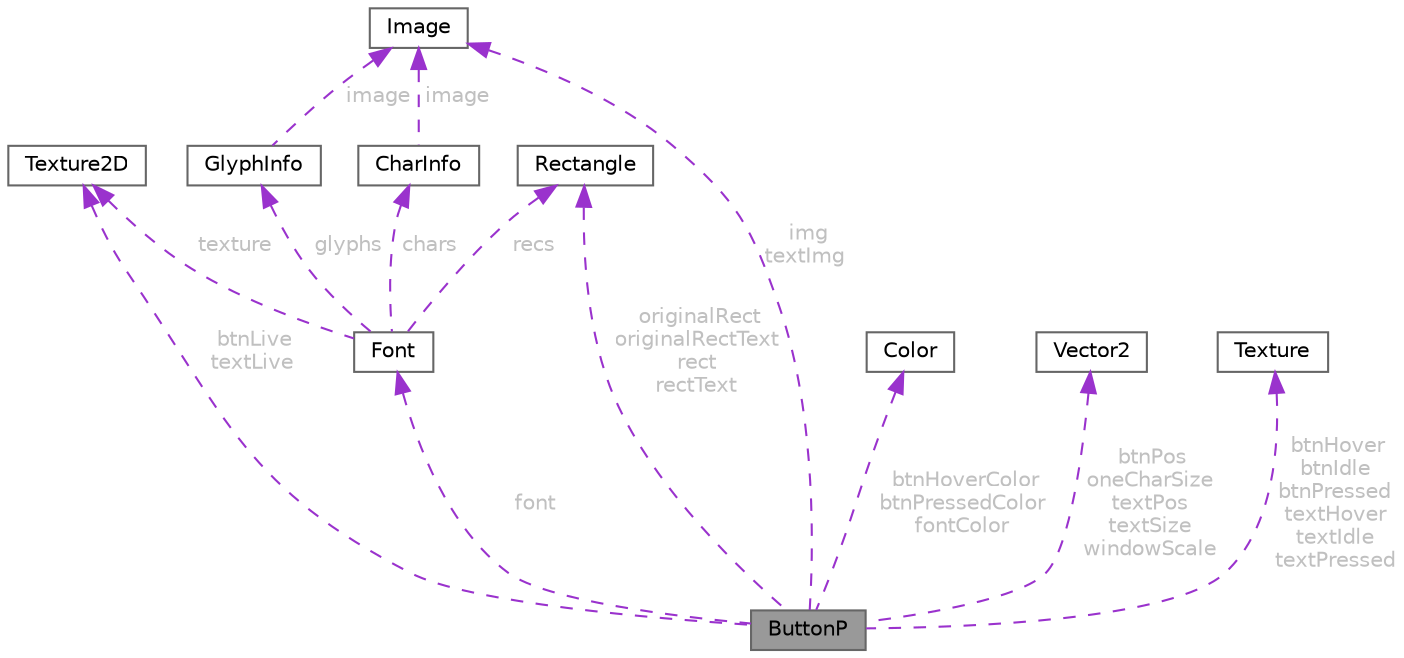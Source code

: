 digraph "ButtonP"
{
 // LATEX_PDF_SIZE
  bgcolor="transparent";
  edge [fontname=Helvetica,fontsize=10,labelfontname=Helvetica,labelfontsize=10];
  node [fontname=Helvetica,fontsize=10,shape=box,height=0.2,width=0.4];
  Node1 [id="Node000001",label="ButtonP",height=0.2,width=0.4,color="gray40", fillcolor="grey60", style="filled", fontcolor="black",tooltip=" "];
  Node2 -> Node1 [id="edge27_Node000001_Node000002",dir="back",color="darkorchid3",style="dashed",tooltip=" ",label=" font",fontcolor="grey" ];
  Node2 [id="Node000002",label="Font",height=0.2,width=0.4,color="gray40", fillcolor="white", style="filled",URL="$struct_font.html",tooltip=" "];
  Node3 -> Node2 [id="edge28_Node000002_Node000003",dir="back",color="darkorchid3",style="dashed",tooltip=" ",label=" texture",fontcolor="grey" ];
  Node3 [id="Node000003",label="Texture2D",height=0.2,width=0.4,color="gray40", fillcolor="white", style="filled",URL="$struct_texture2_d.html",tooltip=" "];
  Node4 -> Node2 [id="edge29_Node000002_Node000004",dir="back",color="darkorchid3",style="dashed",tooltip=" ",label=" recs",fontcolor="grey" ];
  Node4 [id="Node000004",label="Rectangle",height=0.2,width=0.4,color="gray40", fillcolor="white", style="filled",URL="$struct_rectangle.html",tooltip=" "];
  Node5 -> Node2 [id="edge30_Node000002_Node000005",dir="back",color="darkorchid3",style="dashed",tooltip=" ",label=" glyphs",fontcolor="grey" ];
  Node5 [id="Node000005",label="GlyphInfo",height=0.2,width=0.4,color="gray40", fillcolor="white", style="filled",URL="$struct_glyph_info.html",tooltip=" "];
  Node6 -> Node5 [id="edge31_Node000005_Node000006",dir="back",color="darkorchid3",style="dashed",tooltip=" ",label=" image",fontcolor="grey" ];
  Node6 [id="Node000006",label="Image",height=0.2,width=0.4,color="gray40", fillcolor="white", style="filled",URL="$struct_image.html",tooltip=" "];
  Node7 -> Node2 [id="edge32_Node000002_Node000007",dir="back",color="darkorchid3",style="dashed",tooltip=" ",label=" chars",fontcolor="grey" ];
  Node7 [id="Node000007",label="CharInfo",height=0.2,width=0.4,color="gray40", fillcolor="white", style="filled",URL="$struct_char_info.html",tooltip=" "];
  Node6 -> Node7 [id="edge33_Node000007_Node000006",dir="back",color="darkorchid3",style="dashed",tooltip=" ",label=" image",fontcolor="grey" ];
  Node8 -> Node1 [id="edge34_Node000001_Node000008",dir="back",color="darkorchid3",style="dashed",tooltip=" ",label=" btnHoverColor\nbtnPressedColor\nfontColor",fontcolor="grey" ];
  Node8 [id="Node000008",label="Color",height=0.2,width=0.4,color="gray40", fillcolor="white", style="filled",URL="$struct_color.html",tooltip=" "];
  Node9 -> Node1 [id="edge35_Node000001_Node000009",dir="back",color="darkorchid3",style="dashed",tooltip=" ",label=" btnPos\noneCharSize\ntextPos\ntextSize\nwindowScale",fontcolor="grey" ];
  Node9 [id="Node000009",label="Vector2",height=0.2,width=0.4,color="gray40", fillcolor="white", style="filled",URL="$struct_vector2.html",tooltip=" "];
  Node4 -> Node1 [id="edge36_Node000001_Node000004",dir="back",color="darkorchid3",style="dashed",tooltip=" ",label=" originalRect\noriginalRectText\nrect\nrectText",fontcolor="grey" ];
  Node6 -> Node1 [id="edge37_Node000001_Node000006",dir="back",color="darkorchid3",style="dashed",tooltip=" ",label=" img\ntextImg",fontcolor="grey" ];
  Node10 -> Node1 [id="edge38_Node000001_Node000010",dir="back",color="darkorchid3",style="dashed",tooltip=" ",label=" btnHover\nbtnIdle\nbtnPressed\ntextHover\ntextIdle\ntextPressed",fontcolor="grey" ];
  Node10 [id="Node000010",label="Texture",height=0.2,width=0.4,color="gray40", fillcolor="white", style="filled",URL="$struct_texture.html",tooltip=" "];
  Node3 -> Node1 [id="edge39_Node000001_Node000003",dir="back",color="darkorchid3",style="dashed",tooltip=" ",label=" btnLive\ntextLive",fontcolor="grey" ];
}
